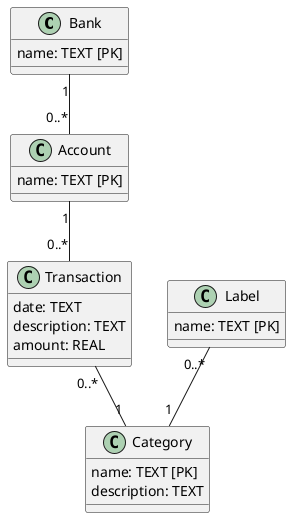 @startuml

class Bank {
	name: TEXT [PK]
}

class Account {
	name: TEXT [PK]
}

class Transaction {
	date: TEXT
	description: TEXT
	amount: REAL
}

class Label {
	name: TEXT [PK]
}

class Category {
	name: TEXT [PK]
	description: TEXT
}


Bank "1" -- "0..*" Account
Account "1" -- "0..*" Transaction
Transaction "0..*" -- "1" Category
Label "0..*" -- "1" Category

@enduml